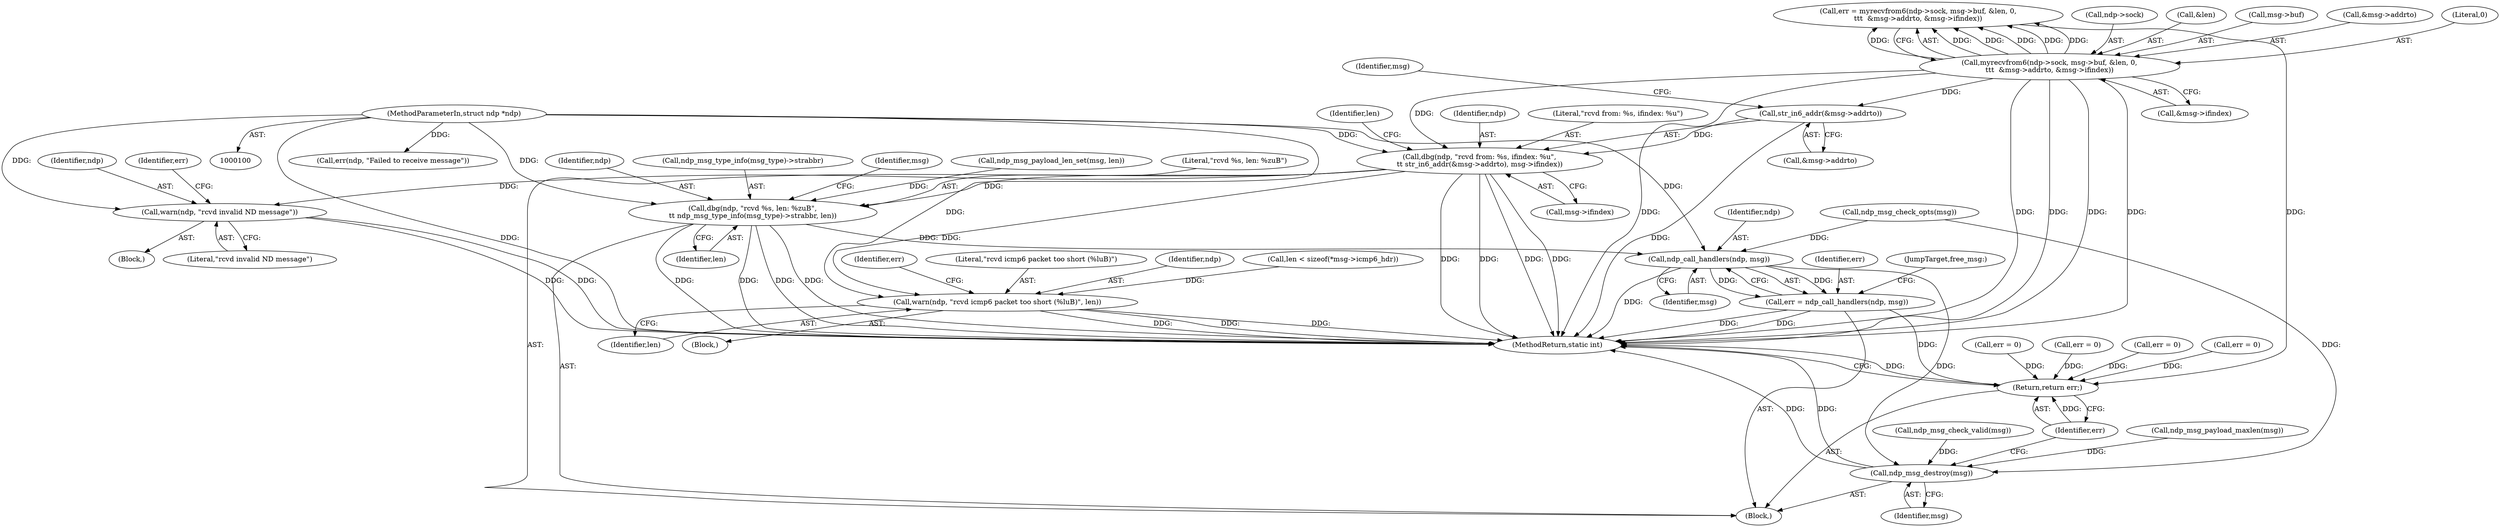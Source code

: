 digraph "0_libndp_a4892df306e0532487f1634ba6d4c6d4bb381c7f_1@pointer" {
"1000147" [label="(Call,dbg(ndp, \"rcvd from: %s, ifindex: %u\",\n\t\t str_in6_addr(&msg->addrto), msg->ifindex))"];
"1000101" [label="(MethodParameterIn,struct ndp *ndp)"];
"1000150" [label="(Call,str_in6_addr(&msg->addrto))"];
"1000122" [label="(Call,myrecvfrom6(ndp->sock, msg->buf, &len, 0,\n\t\t\t  &msg->addrto, &msg->ifindex))"];
"1000167" [label="(Call,warn(ndp, \"rcvd icmp6 packet too short (%luB)\", len))"];
"1000203" [label="(Call,warn(ndp, \"rcvd invalid ND message\"))"];
"1000210" [label="(Call,dbg(ndp, \"rcvd %s, len: %zuB\",\n\t\t ndp_msg_type_info(msg_type)->strabbr, len))"];
"1000229" [label="(Call,ndp_call_handlers(ndp, msg))"];
"1000227" [label="(Call,err = ndp_call_handlers(ndp, msg))"];
"1000235" [label="(Return,return err;)"];
"1000233" [label="(Call,ndp_msg_destroy(msg))"];
"1000227" [label="(Call,err = ndp_call_handlers(ndp, msg))"];
"1000204" [label="(Identifier,ndp)"];
"1000143" [label="(Call,err(ndp, \"Failed to receive message\"))"];
"1000156" [label="(Identifier,msg)"];
"1000220" [label="(Call,ndp_msg_check_opts(msg))"];
"1000168" [label="(Identifier,ndp)"];
"1000150" [label="(Call,str_in6_addr(&msg->addrto))"];
"1000200" [label="(Call,ndp_msg_check_valid(msg))"];
"1000118" [label="(Call,ndp_msg_payload_maxlen(msg))"];
"1000123" [label="(Call,ndp->sock)"];
"1000210" [label="(Call,dbg(ndp, \"rcvd %s, len: %zuB\",\n\t\t ndp_msg_type_info(msg_type)->strabbr, len))"];
"1000203" [label="(Call,warn(ndp, \"rcvd invalid ND message\"))"];
"1000195" [label="(Call,ndp_msg_payload_len_set(msg, len))"];
"1000155" [label="(Call,msg->ifindex)"];
"1000166" [label="(Block,)"];
"1000212" [label="(Literal,\"rcvd %s, len: %zuB\")"];
"1000230" [label="(Identifier,ndp)"];
"1000159" [label="(Call,len < sizeof(*msg->icmp6_hdr))"];
"1000120" [label="(Call,err = myrecvfrom6(ndp->sock, msg->buf, &len, 0,\n\t\t\t  &msg->addrto, &msg->ifindex))"];
"1000129" [label="(Call,&len)"];
"1000217" [label="(Identifier,len)"];
"1000211" [label="(Identifier,ndp)"];
"1000171" [label="(Call,err = 0)"];
"1000234" [label="(Identifier,msg)"];
"1000126" [label="(Call,msg->buf)"];
"1000229" [label="(Call,ndp_call_handlers(ndp, msg))"];
"1000205" [label="(Literal,\"rcvd invalid ND message\")"];
"1000207" [label="(Identifier,err)"];
"1000236" [label="(Identifier,err)"];
"1000213" [label="(Call,ndp_msg_type_info(msg_type)->strabbr)"];
"1000233" [label="(Call,ndp_msg_destroy(msg))"];
"1000170" [label="(Identifier,len)"];
"1000235" [label="(Return,return err;)"];
"1000101" [label="(MethodParameterIn,struct ndp *ndp)"];
"1000221" [label="(Identifier,msg)"];
"1000231" [label="(Identifier,msg)"];
"1000237" [label="(MethodReturn,static int)"];
"1000206" [label="(Call,err = 0)"];
"1000148" [label="(Identifier,ndp)"];
"1000228" [label="(Identifier,err)"];
"1000102" [label="(Block,)"];
"1000149" [label="(Literal,\"rcvd from: %s, ifindex: %u\")"];
"1000132" [label="(Call,&msg->addrto)"];
"1000232" [label="(JumpTarget,free_msg:)"];
"1000223" [label="(Call,err = 0)"];
"1000122" [label="(Call,myrecvfrom6(ndp->sock, msg->buf, &len, 0,\n\t\t\t  &msg->addrto, &msg->ifindex))"];
"1000188" [label="(Call,err = 0)"];
"1000172" [label="(Identifier,err)"];
"1000147" [label="(Call,dbg(ndp, \"rcvd from: %s, ifindex: %u\",\n\t\t str_in6_addr(&msg->addrto), msg->ifindex))"];
"1000160" [label="(Identifier,len)"];
"1000202" [label="(Block,)"];
"1000131" [label="(Literal,0)"];
"1000167" [label="(Call,warn(ndp, \"rcvd icmp6 packet too short (%luB)\", len))"];
"1000151" [label="(Call,&msg->addrto)"];
"1000169" [label="(Literal,\"rcvd icmp6 packet too short (%luB)\")"];
"1000136" [label="(Call,&msg->ifindex)"];
"1000147" -> "1000102"  [label="AST: "];
"1000147" -> "1000155"  [label="CFG: "];
"1000148" -> "1000147"  [label="AST: "];
"1000149" -> "1000147"  [label="AST: "];
"1000150" -> "1000147"  [label="AST: "];
"1000155" -> "1000147"  [label="AST: "];
"1000160" -> "1000147"  [label="CFG: "];
"1000147" -> "1000237"  [label="DDG: "];
"1000147" -> "1000237"  [label="DDG: "];
"1000147" -> "1000237"  [label="DDG: "];
"1000147" -> "1000237"  [label="DDG: "];
"1000101" -> "1000147"  [label="DDG: "];
"1000150" -> "1000147"  [label="DDG: "];
"1000122" -> "1000147"  [label="DDG: "];
"1000147" -> "1000167"  [label="DDG: "];
"1000147" -> "1000203"  [label="DDG: "];
"1000147" -> "1000210"  [label="DDG: "];
"1000101" -> "1000100"  [label="AST: "];
"1000101" -> "1000237"  [label="DDG: "];
"1000101" -> "1000143"  [label="DDG: "];
"1000101" -> "1000167"  [label="DDG: "];
"1000101" -> "1000203"  [label="DDG: "];
"1000101" -> "1000210"  [label="DDG: "];
"1000101" -> "1000229"  [label="DDG: "];
"1000150" -> "1000151"  [label="CFG: "];
"1000151" -> "1000150"  [label="AST: "];
"1000156" -> "1000150"  [label="CFG: "];
"1000150" -> "1000237"  [label="DDG: "];
"1000122" -> "1000150"  [label="DDG: "];
"1000122" -> "1000120"  [label="AST: "];
"1000122" -> "1000136"  [label="CFG: "];
"1000123" -> "1000122"  [label="AST: "];
"1000126" -> "1000122"  [label="AST: "];
"1000129" -> "1000122"  [label="AST: "];
"1000131" -> "1000122"  [label="AST: "];
"1000132" -> "1000122"  [label="AST: "];
"1000136" -> "1000122"  [label="AST: "];
"1000120" -> "1000122"  [label="CFG: "];
"1000122" -> "1000237"  [label="DDG: "];
"1000122" -> "1000237"  [label="DDG: "];
"1000122" -> "1000237"  [label="DDG: "];
"1000122" -> "1000237"  [label="DDG: "];
"1000122" -> "1000237"  [label="DDG: "];
"1000122" -> "1000120"  [label="DDG: "];
"1000122" -> "1000120"  [label="DDG: "];
"1000122" -> "1000120"  [label="DDG: "];
"1000122" -> "1000120"  [label="DDG: "];
"1000122" -> "1000120"  [label="DDG: "];
"1000122" -> "1000120"  [label="DDG: "];
"1000167" -> "1000166"  [label="AST: "];
"1000167" -> "1000170"  [label="CFG: "];
"1000168" -> "1000167"  [label="AST: "];
"1000169" -> "1000167"  [label="AST: "];
"1000170" -> "1000167"  [label="AST: "];
"1000172" -> "1000167"  [label="CFG: "];
"1000167" -> "1000237"  [label="DDG: "];
"1000167" -> "1000237"  [label="DDG: "];
"1000167" -> "1000237"  [label="DDG: "];
"1000159" -> "1000167"  [label="DDG: "];
"1000203" -> "1000202"  [label="AST: "];
"1000203" -> "1000205"  [label="CFG: "];
"1000204" -> "1000203"  [label="AST: "];
"1000205" -> "1000203"  [label="AST: "];
"1000207" -> "1000203"  [label="CFG: "];
"1000203" -> "1000237"  [label="DDG: "];
"1000203" -> "1000237"  [label="DDG: "];
"1000210" -> "1000102"  [label="AST: "];
"1000210" -> "1000217"  [label="CFG: "];
"1000211" -> "1000210"  [label="AST: "];
"1000212" -> "1000210"  [label="AST: "];
"1000213" -> "1000210"  [label="AST: "];
"1000217" -> "1000210"  [label="AST: "];
"1000221" -> "1000210"  [label="CFG: "];
"1000210" -> "1000237"  [label="DDG: "];
"1000210" -> "1000237"  [label="DDG: "];
"1000210" -> "1000237"  [label="DDG: "];
"1000210" -> "1000237"  [label="DDG: "];
"1000195" -> "1000210"  [label="DDG: "];
"1000210" -> "1000229"  [label="DDG: "];
"1000229" -> "1000227"  [label="AST: "];
"1000229" -> "1000231"  [label="CFG: "];
"1000230" -> "1000229"  [label="AST: "];
"1000231" -> "1000229"  [label="AST: "];
"1000227" -> "1000229"  [label="CFG: "];
"1000229" -> "1000237"  [label="DDG: "];
"1000229" -> "1000227"  [label="DDG: "];
"1000229" -> "1000227"  [label="DDG: "];
"1000220" -> "1000229"  [label="DDG: "];
"1000229" -> "1000233"  [label="DDG: "];
"1000227" -> "1000102"  [label="AST: "];
"1000228" -> "1000227"  [label="AST: "];
"1000232" -> "1000227"  [label="CFG: "];
"1000227" -> "1000237"  [label="DDG: "];
"1000227" -> "1000237"  [label="DDG: "];
"1000227" -> "1000235"  [label="DDG: "];
"1000235" -> "1000102"  [label="AST: "];
"1000235" -> "1000236"  [label="CFG: "];
"1000236" -> "1000235"  [label="AST: "];
"1000237" -> "1000235"  [label="CFG: "];
"1000235" -> "1000237"  [label="DDG: "];
"1000236" -> "1000235"  [label="DDG: "];
"1000171" -> "1000235"  [label="DDG: "];
"1000120" -> "1000235"  [label="DDG: "];
"1000206" -> "1000235"  [label="DDG: "];
"1000223" -> "1000235"  [label="DDG: "];
"1000188" -> "1000235"  [label="DDG: "];
"1000233" -> "1000102"  [label="AST: "];
"1000233" -> "1000234"  [label="CFG: "];
"1000234" -> "1000233"  [label="AST: "];
"1000236" -> "1000233"  [label="CFG: "];
"1000233" -> "1000237"  [label="DDG: "];
"1000233" -> "1000237"  [label="DDG: "];
"1000118" -> "1000233"  [label="DDG: "];
"1000220" -> "1000233"  [label="DDG: "];
"1000200" -> "1000233"  [label="DDG: "];
}
